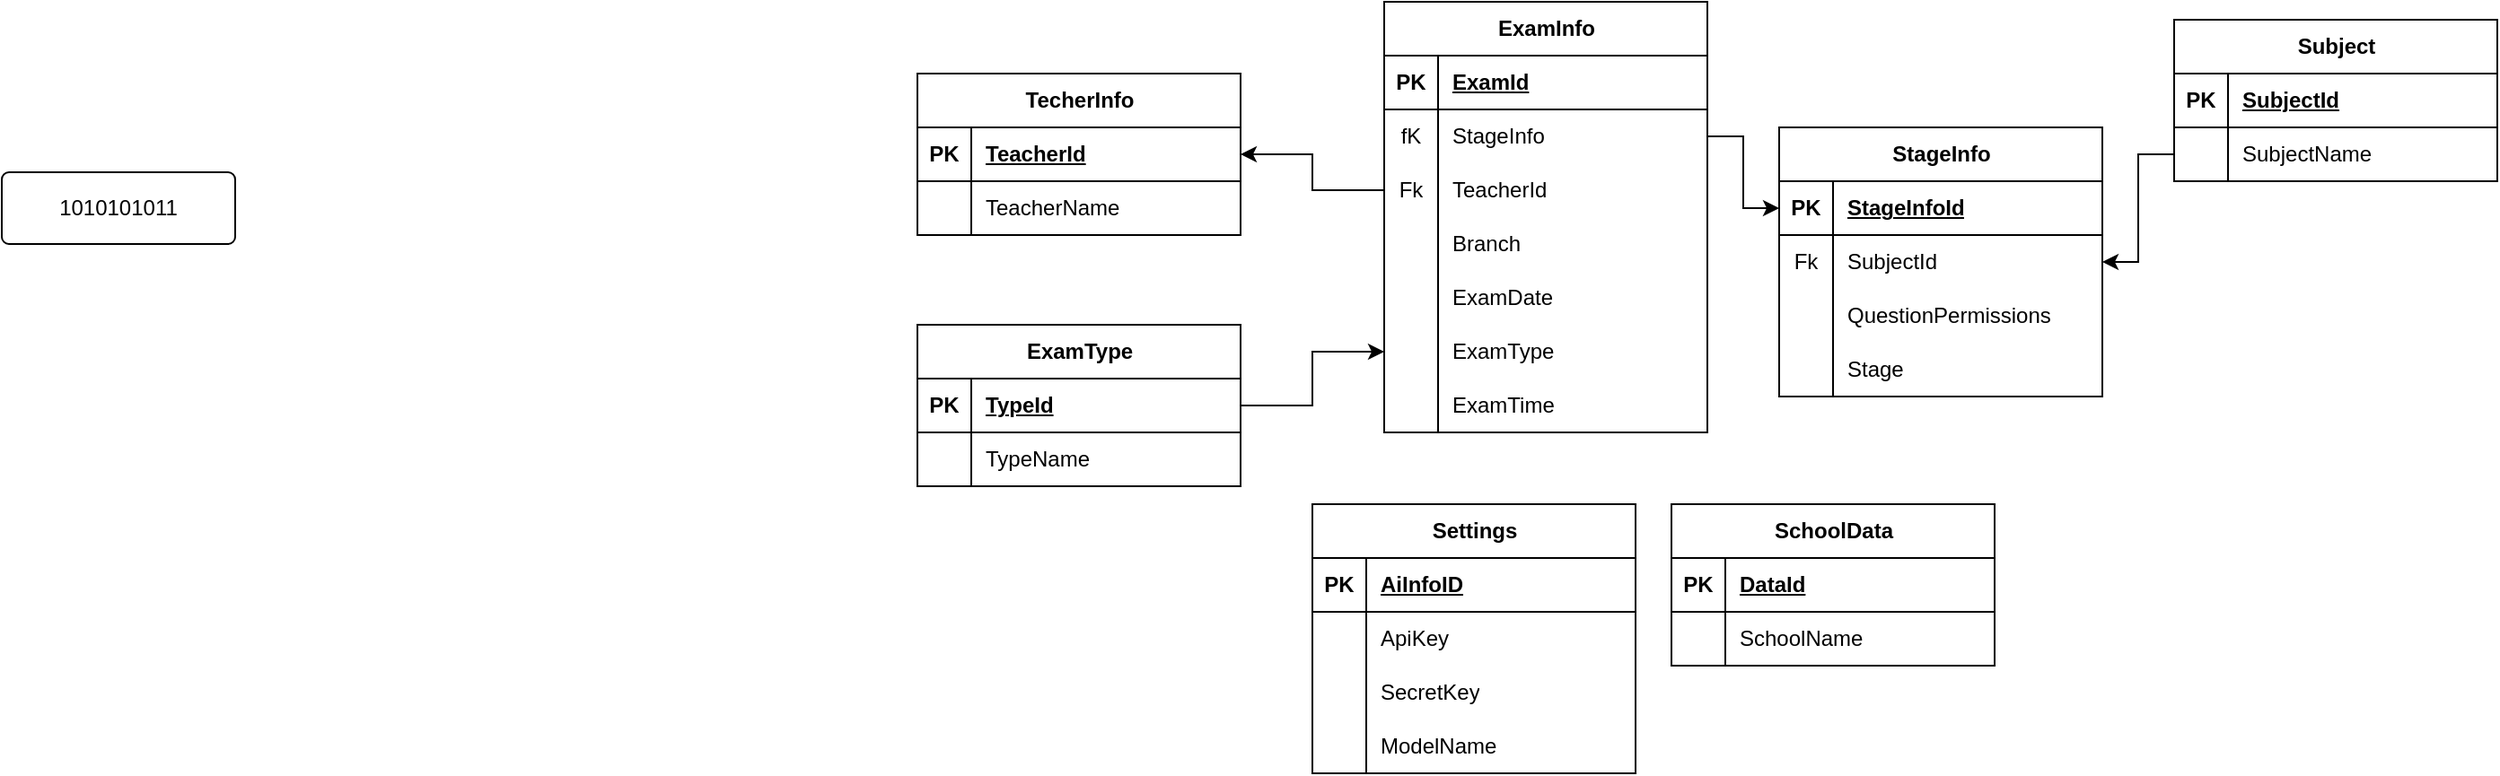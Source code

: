 <mxfile version="26.0.16">
  <diagram name="Page-1" id="c-qtMpob5leWmz0OswSo">
    <mxGraphModel dx="2069" dy="713" grid="1" gridSize="10" guides="1" tooltips="1" connect="1" arrows="1" fold="1" page="1" pageScale="1" pageWidth="850" pageHeight="1100" math="0" shadow="0">
      <root>
        <mxCell id="0" />
        <mxCell id="1" parent="0" />
        <mxCell id="cjpZHQj2G5E30tIpEvVs-1" value="Settings" style="shape=table;startSize=30;container=1;collapsible=1;childLayout=tableLayout;fixedRows=1;rowLines=0;fontStyle=1;align=center;resizeLast=1;html=1;" vertex="1" parent="1">
          <mxGeometry x="50" y="290" width="180" height="150" as="geometry" />
        </mxCell>
        <mxCell id="cjpZHQj2G5E30tIpEvVs-2" value="" style="shape=tableRow;horizontal=0;startSize=0;swimlaneHead=0;swimlaneBody=0;fillColor=none;collapsible=0;dropTarget=0;points=[[0,0.5],[1,0.5]];portConstraint=eastwest;top=0;left=0;right=0;bottom=1;" vertex="1" parent="cjpZHQj2G5E30tIpEvVs-1">
          <mxGeometry y="30" width="180" height="30" as="geometry" />
        </mxCell>
        <mxCell id="cjpZHQj2G5E30tIpEvVs-3" value="PK" style="shape=partialRectangle;connectable=0;fillColor=none;top=0;left=0;bottom=0;right=0;fontStyle=1;overflow=hidden;whiteSpace=wrap;html=1;" vertex="1" parent="cjpZHQj2G5E30tIpEvVs-2">
          <mxGeometry width="30" height="30" as="geometry">
            <mxRectangle width="30" height="30" as="alternateBounds" />
          </mxGeometry>
        </mxCell>
        <mxCell id="cjpZHQj2G5E30tIpEvVs-4" value="AiInfoID" style="shape=partialRectangle;connectable=0;fillColor=none;top=0;left=0;bottom=0;right=0;align=left;spacingLeft=6;fontStyle=5;overflow=hidden;whiteSpace=wrap;html=1;" vertex="1" parent="cjpZHQj2G5E30tIpEvVs-2">
          <mxGeometry x="30" width="150" height="30" as="geometry">
            <mxRectangle width="150" height="30" as="alternateBounds" />
          </mxGeometry>
        </mxCell>
        <mxCell id="cjpZHQj2G5E30tIpEvVs-5" value="" style="shape=tableRow;horizontal=0;startSize=0;swimlaneHead=0;swimlaneBody=0;fillColor=none;collapsible=0;dropTarget=0;points=[[0,0.5],[1,0.5]];portConstraint=eastwest;top=0;left=0;right=0;bottom=0;" vertex="1" parent="cjpZHQj2G5E30tIpEvVs-1">
          <mxGeometry y="60" width="180" height="30" as="geometry" />
        </mxCell>
        <mxCell id="cjpZHQj2G5E30tIpEvVs-6" value="" style="shape=partialRectangle;connectable=0;fillColor=none;top=0;left=0;bottom=0;right=0;editable=1;overflow=hidden;whiteSpace=wrap;html=1;" vertex="1" parent="cjpZHQj2G5E30tIpEvVs-5">
          <mxGeometry width="30" height="30" as="geometry">
            <mxRectangle width="30" height="30" as="alternateBounds" />
          </mxGeometry>
        </mxCell>
        <mxCell id="cjpZHQj2G5E30tIpEvVs-7" value="ApiKey" style="shape=partialRectangle;connectable=0;fillColor=none;top=0;left=0;bottom=0;right=0;align=left;spacingLeft=6;overflow=hidden;whiteSpace=wrap;html=1;" vertex="1" parent="cjpZHQj2G5E30tIpEvVs-5">
          <mxGeometry x="30" width="150" height="30" as="geometry">
            <mxRectangle width="150" height="30" as="alternateBounds" />
          </mxGeometry>
        </mxCell>
        <mxCell id="cjpZHQj2G5E30tIpEvVs-8" value="" style="shape=tableRow;horizontal=0;startSize=0;swimlaneHead=0;swimlaneBody=0;fillColor=none;collapsible=0;dropTarget=0;points=[[0,0.5],[1,0.5]];portConstraint=eastwest;top=0;left=0;right=0;bottom=0;" vertex="1" parent="cjpZHQj2G5E30tIpEvVs-1">
          <mxGeometry y="90" width="180" height="30" as="geometry" />
        </mxCell>
        <mxCell id="cjpZHQj2G5E30tIpEvVs-9" value="" style="shape=partialRectangle;connectable=0;fillColor=none;top=0;left=0;bottom=0;right=0;editable=1;overflow=hidden;whiteSpace=wrap;html=1;" vertex="1" parent="cjpZHQj2G5E30tIpEvVs-8">
          <mxGeometry width="30" height="30" as="geometry">
            <mxRectangle width="30" height="30" as="alternateBounds" />
          </mxGeometry>
        </mxCell>
        <mxCell id="cjpZHQj2G5E30tIpEvVs-10" value="SecretKey" style="shape=partialRectangle;connectable=0;fillColor=none;top=0;left=0;bottom=0;right=0;align=left;spacingLeft=6;overflow=hidden;whiteSpace=wrap;html=1;" vertex="1" parent="cjpZHQj2G5E30tIpEvVs-8">
          <mxGeometry x="30" width="150" height="30" as="geometry">
            <mxRectangle width="150" height="30" as="alternateBounds" />
          </mxGeometry>
        </mxCell>
        <mxCell id="cjpZHQj2G5E30tIpEvVs-11" value="" style="shape=tableRow;horizontal=0;startSize=0;swimlaneHead=0;swimlaneBody=0;fillColor=none;collapsible=0;dropTarget=0;points=[[0,0.5],[1,0.5]];portConstraint=eastwest;top=0;left=0;right=0;bottom=0;" vertex="1" parent="cjpZHQj2G5E30tIpEvVs-1">
          <mxGeometry y="120" width="180" height="30" as="geometry" />
        </mxCell>
        <mxCell id="cjpZHQj2G5E30tIpEvVs-12" value="" style="shape=partialRectangle;connectable=0;fillColor=none;top=0;left=0;bottom=0;right=0;editable=1;overflow=hidden;whiteSpace=wrap;html=1;" vertex="1" parent="cjpZHQj2G5E30tIpEvVs-11">
          <mxGeometry width="30" height="30" as="geometry">
            <mxRectangle width="30" height="30" as="alternateBounds" />
          </mxGeometry>
        </mxCell>
        <mxCell id="cjpZHQj2G5E30tIpEvVs-13" value="ModelName" style="shape=partialRectangle;connectable=0;fillColor=none;top=0;left=0;bottom=0;right=0;align=left;spacingLeft=6;overflow=hidden;whiteSpace=wrap;html=1;" vertex="1" parent="cjpZHQj2G5E30tIpEvVs-11">
          <mxGeometry x="30" width="150" height="30" as="geometry">
            <mxRectangle width="150" height="30" as="alternateBounds" />
          </mxGeometry>
        </mxCell>
        <mxCell id="cjpZHQj2G5E30tIpEvVs-45" value="SchoolData" style="shape=table;startSize=30;container=1;collapsible=1;childLayout=tableLayout;fixedRows=1;rowLines=0;fontStyle=1;align=center;resizeLast=1;html=1;" vertex="1" parent="1">
          <mxGeometry x="250" y="290" width="180" height="90" as="geometry" />
        </mxCell>
        <mxCell id="cjpZHQj2G5E30tIpEvVs-46" value="" style="shape=tableRow;horizontal=0;startSize=0;swimlaneHead=0;swimlaneBody=0;fillColor=none;collapsible=0;dropTarget=0;points=[[0,0.5],[1,0.5]];portConstraint=eastwest;top=0;left=0;right=0;bottom=1;" vertex="1" parent="cjpZHQj2G5E30tIpEvVs-45">
          <mxGeometry y="30" width="180" height="30" as="geometry" />
        </mxCell>
        <mxCell id="cjpZHQj2G5E30tIpEvVs-47" value="PK" style="shape=partialRectangle;connectable=0;fillColor=none;top=0;left=0;bottom=0;right=0;fontStyle=1;overflow=hidden;whiteSpace=wrap;html=1;" vertex="1" parent="cjpZHQj2G5E30tIpEvVs-46">
          <mxGeometry width="30" height="30" as="geometry">
            <mxRectangle width="30" height="30" as="alternateBounds" />
          </mxGeometry>
        </mxCell>
        <mxCell id="cjpZHQj2G5E30tIpEvVs-48" value="DataId" style="shape=partialRectangle;connectable=0;fillColor=none;top=0;left=0;bottom=0;right=0;align=left;spacingLeft=6;fontStyle=5;overflow=hidden;whiteSpace=wrap;html=1;" vertex="1" parent="cjpZHQj2G5E30tIpEvVs-46">
          <mxGeometry x="30" width="150" height="30" as="geometry">
            <mxRectangle width="150" height="30" as="alternateBounds" />
          </mxGeometry>
        </mxCell>
        <mxCell id="cjpZHQj2G5E30tIpEvVs-49" value="" style="shape=tableRow;horizontal=0;startSize=0;swimlaneHead=0;swimlaneBody=0;fillColor=none;collapsible=0;dropTarget=0;points=[[0,0.5],[1,0.5]];portConstraint=eastwest;top=0;left=0;right=0;bottom=0;" vertex="1" parent="cjpZHQj2G5E30tIpEvVs-45">
          <mxGeometry y="60" width="180" height="30" as="geometry" />
        </mxCell>
        <mxCell id="cjpZHQj2G5E30tIpEvVs-50" value="" style="shape=partialRectangle;connectable=0;fillColor=none;top=0;left=0;bottom=0;right=0;editable=1;overflow=hidden;whiteSpace=wrap;html=1;" vertex="1" parent="cjpZHQj2G5E30tIpEvVs-49">
          <mxGeometry width="30" height="30" as="geometry">
            <mxRectangle width="30" height="30" as="alternateBounds" />
          </mxGeometry>
        </mxCell>
        <mxCell id="cjpZHQj2G5E30tIpEvVs-51" value="SchoolName" style="shape=partialRectangle;connectable=0;fillColor=none;top=0;left=0;bottom=0;right=0;align=left;spacingLeft=6;overflow=hidden;whiteSpace=wrap;html=1;" vertex="1" parent="cjpZHQj2G5E30tIpEvVs-49">
          <mxGeometry x="30" width="150" height="30" as="geometry">
            <mxRectangle width="150" height="30" as="alternateBounds" />
          </mxGeometry>
        </mxCell>
        <mxCell id="cjpZHQj2G5E30tIpEvVs-97" style="edgeStyle=orthogonalEdgeStyle;rounded=0;orthogonalLoop=1;jettySize=auto;html=1;" edge="1" parent="1" target="cjpZHQj2G5E30tIpEvVs-88">
          <mxGeometry relative="1" as="geometry">
            <mxPoint x="335" y="505" as="sourcePoint" />
          </mxGeometry>
        </mxCell>
        <mxCell id="cjpZHQj2G5E30tIpEvVs-99" value="TecherInfo" style="shape=table;startSize=30;container=1;collapsible=1;childLayout=tableLayout;fixedRows=1;rowLines=0;fontStyle=1;align=center;resizeLast=1;html=1;" vertex="1" parent="1">
          <mxGeometry x="-170" y="50" width="180" height="90" as="geometry" />
        </mxCell>
        <mxCell id="cjpZHQj2G5E30tIpEvVs-100" value="" style="shape=tableRow;horizontal=0;startSize=0;swimlaneHead=0;swimlaneBody=0;fillColor=none;collapsible=0;dropTarget=0;points=[[0,0.5],[1,0.5]];portConstraint=eastwest;top=0;left=0;right=0;bottom=1;" vertex="1" parent="cjpZHQj2G5E30tIpEvVs-99">
          <mxGeometry y="30" width="180" height="30" as="geometry" />
        </mxCell>
        <mxCell id="cjpZHQj2G5E30tIpEvVs-101" value="PK" style="shape=partialRectangle;connectable=0;fillColor=none;top=0;left=0;bottom=0;right=0;fontStyle=1;overflow=hidden;whiteSpace=wrap;html=1;" vertex="1" parent="cjpZHQj2G5E30tIpEvVs-100">
          <mxGeometry width="30" height="30" as="geometry">
            <mxRectangle width="30" height="30" as="alternateBounds" />
          </mxGeometry>
        </mxCell>
        <mxCell id="cjpZHQj2G5E30tIpEvVs-102" value="TeacherId" style="shape=partialRectangle;connectable=0;fillColor=none;top=0;left=0;bottom=0;right=0;align=left;spacingLeft=6;fontStyle=5;overflow=hidden;whiteSpace=wrap;html=1;" vertex="1" parent="cjpZHQj2G5E30tIpEvVs-100">
          <mxGeometry x="30" width="150" height="30" as="geometry">
            <mxRectangle width="150" height="30" as="alternateBounds" />
          </mxGeometry>
        </mxCell>
        <mxCell id="cjpZHQj2G5E30tIpEvVs-103" value="" style="shape=tableRow;horizontal=0;startSize=0;swimlaneHead=0;swimlaneBody=0;fillColor=none;collapsible=0;dropTarget=0;points=[[0,0.5],[1,0.5]];portConstraint=eastwest;top=0;left=0;right=0;bottom=0;" vertex="1" parent="cjpZHQj2G5E30tIpEvVs-99">
          <mxGeometry y="60" width="180" height="30" as="geometry" />
        </mxCell>
        <mxCell id="cjpZHQj2G5E30tIpEvVs-104" value="" style="shape=partialRectangle;connectable=0;fillColor=none;top=0;left=0;bottom=0;right=0;editable=1;overflow=hidden;whiteSpace=wrap;html=1;" vertex="1" parent="cjpZHQj2G5E30tIpEvVs-103">
          <mxGeometry width="30" height="30" as="geometry">
            <mxRectangle width="30" height="30" as="alternateBounds" />
          </mxGeometry>
        </mxCell>
        <mxCell id="cjpZHQj2G5E30tIpEvVs-105" value="TeacherName" style="shape=partialRectangle;connectable=0;fillColor=none;top=0;left=0;bottom=0;right=0;align=left;spacingLeft=6;overflow=hidden;whiteSpace=wrap;html=1;" vertex="1" parent="cjpZHQj2G5E30tIpEvVs-103">
          <mxGeometry x="30" width="150" height="30" as="geometry">
            <mxRectangle width="150" height="30" as="alternateBounds" />
          </mxGeometry>
        </mxCell>
        <mxCell id="cjpZHQj2G5E30tIpEvVs-112" value="ExamInfo" style="shape=table;startSize=30;container=1;collapsible=1;childLayout=tableLayout;fixedRows=1;rowLines=0;fontStyle=1;align=center;resizeLast=1;html=1;" vertex="1" parent="1">
          <mxGeometry x="90" y="10" width="180" height="240" as="geometry" />
        </mxCell>
        <mxCell id="cjpZHQj2G5E30tIpEvVs-113" value="" style="shape=tableRow;horizontal=0;startSize=0;swimlaneHead=0;swimlaneBody=0;fillColor=none;collapsible=0;dropTarget=0;points=[[0,0.5],[1,0.5]];portConstraint=eastwest;top=0;left=0;right=0;bottom=1;" vertex="1" parent="cjpZHQj2G5E30tIpEvVs-112">
          <mxGeometry y="30" width="180" height="30" as="geometry" />
        </mxCell>
        <mxCell id="cjpZHQj2G5E30tIpEvVs-114" value="PK" style="shape=partialRectangle;connectable=0;fillColor=none;top=0;left=0;bottom=0;right=0;fontStyle=1;overflow=hidden;whiteSpace=wrap;html=1;" vertex="1" parent="cjpZHQj2G5E30tIpEvVs-113">
          <mxGeometry width="30" height="30" as="geometry">
            <mxRectangle width="30" height="30" as="alternateBounds" />
          </mxGeometry>
        </mxCell>
        <mxCell id="cjpZHQj2G5E30tIpEvVs-115" value="ExamId" style="shape=partialRectangle;connectable=0;fillColor=none;top=0;left=0;bottom=0;right=0;align=left;spacingLeft=6;fontStyle=5;overflow=hidden;whiteSpace=wrap;html=1;" vertex="1" parent="cjpZHQj2G5E30tIpEvVs-113">
          <mxGeometry x="30" width="150" height="30" as="geometry">
            <mxRectangle width="150" height="30" as="alternateBounds" />
          </mxGeometry>
        </mxCell>
        <mxCell id="cjpZHQj2G5E30tIpEvVs-116" value="" style="shape=tableRow;horizontal=0;startSize=0;swimlaneHead=0;swimlaneBody=0;fillColor=none;collapsible=0;dropTarget=0;points=[[0,0.5],[1,0.5]];portConstraint=eastwest;top=0;left=0;right=0;bottom=0;" vertex="1" parent="cjpZHQj2G5E30tIpEvVs-112">
          <mxGeometry y="60" width="180" height="30" as="geometry" />
        </mxCell>
        <mxCell id="cjpZHQj2G5E30tIpEvVs-117" value="fK" style="shape=partialRectangle;connectable=0;fillColor=none;top=0;left=0;bottom=0;right=0;editable=1;overflow=hidden;whiteSpace=wrap;html=1;" vertex="1" parent="cjpZHQj2G5E30tIpEvVs-116">
          <mxGeometry width="30" height="30" as="geometry">
            <mxRectangle width="30" height="30" as="alternateBounds" />
          </mxGeometry>
        </mxCell>
        <mxCell id="cjpZHQj2G5E30tIpEvVs-118" value="StageInfo" style="shape=partialRectangle;connectable=0;fillColor=none;top=0;left=0;bottom=0;right=0;align=left;spacingLeft=6;overflow=hidden;whiteSpace=wrap;html=1;" vertex="1" parent="cjpZHQj2G5E30tIpEvVs-116">
          <mxGeometry x="30" width="150" height="30" as="geometry">
            <mxRectangle width="150" height="30" as="alternateBounds" />
          </mxGeometry>
        </mxCell>
        <mxCell id="cjpZHQj2G5E30tIpEvVs-119" value="" style="shape=tableRow;horizontal=0;startSize=0;swimlaneHead=0;swimlaneBody=0;fillColor=none;collapsible=0;dropTarget=0;points=[[0,0.5],[1,0.5]];portConstraint=eastwest;top=0;left=0;right=0;bottom=0;" vertex="1" parent="cjpZHQj2G5E30tIpEvVs-112">
          <mxGeometry y="90" width="180" height="30" as="geometry" />
        </mxCell>
        <mxCell id="cjpZHQj2G5E30tIpEvVs-120" value="Fk" style="shape=partialRectangle;connectable=0;fillColor=none;top=0;left=0;bottom=0;right=0;editable=1;overflow=hidden;whiteSpace=wrap;html=1;" vertex="1" parent="cjpZHQj2G5E30tIpEvVs-119">
          <mxGeometry width="30" height="30" as="geometry">
            <mxRectangle width="30" height="30" as="alternateBounds" />
          </mxGeometry>
        </mxCell>
        <mxCell id="cjpZHQj2G5E30tIpEvVs-121" value="TeacherId" style="shape=partialRectangle;connectable=0;fillColor=none;top=0;left=0;bottom=0;right=0;align=left;spacingLeft=6;overflow=hidden;whiteSpace=wrap;html=1;" vertex="1" parent="cjpZHQj2G5E30tIpEvVs-119">
          <mxGeometry x="30" width="150" height="30" as="geometry">
            <mxRectangle width="150" height="30" as="alternateBounds" />
          </mxGeometry>
        </mxCell>
        <mxCell id="cjpZHQj2G5E30tIpEvVs-134" style="shape=tableRow;horizontal=0;startSize=0;swimlaneHead=0;swimlaneBody=0;fillColor=none;collapsible=0;dropTarget=0;points=[[0,0.5],[1,0.5]];portConstraint=eastwest;top=0;left=0;right=0;bottom=0;" vertex="1" parent="cjpZHQj2G5E30tIpEvVs-112">
          <mxGeometry y="120" width="180" height="30" as="geometry" />
        </mxCell>
        <mxCell id="cjpZHQj2G5E30tIpEvVs-135" style="shape=partialRectangle;connectable=0;fillColor=none;top=0;left=0;bottom=0;right=0;editable=1;overflow=hidden;whiteSpace=wrap;html=1;" vertex="1" parent="cjpZHQj2G5E30tIpEvVs-134">
          <mxGeometry width="30" height="30" as="geometry">
            <mxRectangle width="30" height="30" as="alternateBounds" />
          </mxGeometry>
        </mxCell>
        <mxCell id="cjpZHQj2G5E30tIpEvVs-136" value="Branch" style="shape=partialRectangle;connectable=0;fillColor=none;top=0;left=0;bottom=0;right=0;align=left;spacingLeft=6;overflow=hidden;whiteSpace=wrap;html=1;" vertex="1" parent="cjpZHQj2G5E30tIpEvVs-134">
          <mxGeometry x="30" width="150" height="30" as="geometry">
            <mxRectangle width="150" height="30" as="alternateBounds" />
          </mxGeometry>
        </mxCell>
        <mxCell id="cjpZHQj2G5E30tIpEvVs-125" style="shape=tableRow;horizontal=0;startSize=0;swimlaneHead=0;swimlaneBody=0;fillColor=none;collapsible=0;dropTarget=0;points=[[0,0.5],[1,0.5]];portConstraint=eastwest;top=0;left=0;right=0;bottom=0;" vertex="1" parent="cjpZHQj2G5E30tIpEvVs-112">
          <mxGeometry y="150" width="180" height="30" as="geometry" />
        </mxCell>
        <mxCell id="cjpZHQj2G5E30tIpEvVs-126" style="shape=partialRectangle;connectable=0;fillColor=none;top=0;left=0;bottom=0;right=0;editable=1;overflow=hidden;whiteSpace=wrap;html=1;" vertex="1" parent="cjpZHQj2G5E30tIpEvVs-125">
          <mxGeometry width="30" height="30" as="geometry">
            <mxRectangle width="30" height="30" as="alternateBounds" />
          </mxGeometry>
        </mxCell>
        <mxCell id="cjpZHQj2G5E30tIpEvVs-127" value="ExamDate" style="shape=partialRectangle;connectable=0;fillColor=none;top=0;left=0;bottom=0;right=0;align=left;spacingLeft=6;overflow=hidden;whiteSpace=wrap;html=1;" vertex="1" parent="cjpZHQj2G5E30tIpEvVs-125">
          <mxGeometry x="30" width="150" height="30" as="geometry">
            <mxRectangle width="150" height="30" as="alternateBounds" />
          </mxGeometry>
        </mxCell>
        <mxCell id="cjpZHQj2G5E30tIpEvVs-128" style="shape=tableRow;horizontal=0;startSize=0;swimlaneHead=0;swimlaneBody=0;fillColor=none;collapsible=0;dropTarget=0;points=[[0,0.5],[1,0.5]];portConstraint=eastwest;top=0;left=0;right=0;bottom=0;" vertex="1" parent="cjpZHQj2G5E30tIpEvVs-112">
          <mxGeometry y="180" width="180" height="30" as="geometry" />
        </mxCell>
        <mxCell id="cjpZHQj2G5E30tIpEvVs-129" style="shape=partialRectangle;connectable=0;fillColor=none;top=0;left=0;bottom=0;right=0;editable=1;overflow=hidden;whiteSpace=wrap;html=1;" vertex="1" parent="cjpZHQj2G5E30tIpEvVs-128">
          <mxGeometry width="30" height="30" as="geometry">
            <mxRectangle width="30" height="30" as="alternateBounds" />
          </mxGeometry>
        </mxCell>
        <mxCell id="cjpZHQj2G5E30tIpEvVs-130" value="ExamType" style="shape=partialRectangle;connectable=0;fillColor=none;top=0;left=0;bottom=0;right=0;align=left;spacingLeft=6;overflow=hidden;whiteSpace=wrap;html=1;" vertex="1" parent="cjpZHQj2G5E30tIpEvVs-128">
          <mxGeometry x="30" width="150" height="30" as="geometry">
            <mxRectangle width="150" height="30" as="alternateBounds" />
          </mxGeometry>
        </mxCell>
        <mxCell id="cjpZHQj2G5E30tIpEvVs-131" style="shape=tableRow;horizontal=0;startSize=0;swimlaneHead=0;swimlaneBody=0;fillColor=none;collapsible=0;dropTarget=0;points=[[0,0.5],[1,0.5]];portConstraint=eastwest;top=0;left=0;right=0;bottom=0;" vertex="1" parent="cjpZHQj2G5E30tIpEvVs-112">
          <mxGeometry y="210" width="180" height="30" as="geometry" />
        </mxCell>
        <mxCell id="cjpZHQj2G5E30tIpEvVs-132" style="shape=partialRectangle;connectable=0;fillColor=none;top=0;left=0;bottom=0;right=0;editable=1;overflow=hidden;whiteSpace=wrap;html=1;" vertex="1" parent="cjpZHQj2G5E30tIpEvVs-131">
          <mxGeometry width="30" height="30" as="geometry">
            <mxRectangle width="30" height="30" as="alternateBounds" />
          </mxGeometry>
        </mxCell>
        <mxCell id="cjpZHQj2G5E30tIpEvVs-133" value="ExamTime" style="shape=partialRectangle;connectable=0;fillColor=none;top=0;left=0;bottom=0;right=0;align=left;spacingLeft=6;overflow=hidden;whiteSpace=wrap;html=1;" vertex="1" parent="cjpZHQj2G5E30tIpEvVs-131">
          <mxGeometry x="30" width="150" height="30" as="geometry">
            <mxRectangle width="150" height="30" as="alternateBounds" />
          </mxGeometry>
        </mxCell>
        <mxCell id="cjpZHQj2G5E30tIpEvVs-137" style="edgeStyle=orthogonalEdgeStyle;rounded=0;orthogonalLoop=1;jettySize=auto;html=1;" edge="1" parent="1" source="cjpZHQj2G5E30tIpEvVs-119" target="cjpZHQj2G5E30tIpEvVs-100">
          <mxGeometry relative="1" as="geometry" />
        </mxCell>
        <mxCell id="cjpZHQj2G5E30tIpEvVs-140" value="Subject" style="shape=table;startSize=30;container=1;collapsible=1;childLayout=tableLayout;fixedRows=1;rowLines=0;fontStyle=1;align=center;resizeLast=1;html=1;" vertex="1" parent="1">
          <mxGeometry x="530" y="20" width="180" height="90" as="geometry" />
        </mxCell>
        <mxCell id="cjpZHQj2G5E30tIpEvVs-141" value="" style="shape=tableRow;horizontal=0;startSize=0;swimlaneHead=0;swimlaneBody=0;fillColor=none;collapsible=0;dropTarget=0;points=[[0,0.5],[1,0.5]];portConstraint=eastwest;top=0;left=0;right=0;bottom=1;" vertex="1" parent="cjpZHQj2G5E30tIpEvVs-140">
          <mxGeometry y="30" width="180" height="30" as="geometry" />
        </mxCell>
        <mxCell id="cjpZHQj2G5E30tIpEvVs-142" value="PK" style="shape=partialRectangle;connectable=0;fillColor=none;top=0;left=0;bottom=0;right=0;fontStyle=1;overflow=hidden;whiteSpace=wrap;html=1;" vertex="1" parent="cjpZHQj2G5E30tIpEvVs-141">
          <mxGeometry width="30" height="30" as="geometry">
            <mxRectangle width="30" height="30" as="alternateBounds" />
          </mxGeometry>
        </mxCell>
        <mxCell id="cjpZHQj2G5E30tIpEvVs-143" value="SubjectId" style="shape=partialRectangle;connectable=0;fillColor=none;top=0;left=0;bottom=0;right=0;align=left;spacingLeft=6;fontStyle=5;overflow=hidden;whiteSpace=wrap;html=1;" vertex="1" parent="cjpZHQj2G5E30tIpEvVs-141">
          <mxGeometry x="30" width="150" height="30" as="geometry">
            <mxRectangle width="150" height="30" as="alternateBounds" />
          </mxGeometry>
        </mxCell>
        <mxCell id="cjpZHQj2G5E30tIpEvVs-144" value="" style="shape=tableRow;horizontal=0;startSize=0;swimlaneHead=0;swimlaneBody=0;fillColor=none;collapsible=0;dropTarget=0;points=[[0,0.5],[1,0.5]];portConstraint=eastwest;top=0;left=0;right=0;bottom=0;" vertex="1" parent="cjpZHQj2G5E30tIpEvVs-140">
          <mxGeometry y="60" width="180" height="30" as="geometry" />
        </mxCell>
        <mxCell id="cjpZHQj2G5E30tIpEvVs-145" value="" style="shape=partialRectangle;connectable=0;fillColor=none;top=0;left=0;bottom=0;right=0;editable=1;overflow=hidden;whiteSpace=wrap;html=1;" vertex="1" parent="cjpZHQj2G5E30tIpEvVs-144">
          <mxGeometry width="30" height="30" as="geometry">
            <mxRectangle width="30" height="30" as="alternateBounds" />
          </mxGeometry>
        </mxCell>
        <mxCell id="cjpZHQj2G5E30tIpEvVs-146" value="SubjectName" style="shape=partialRectangle;connectable=0;fillColor=none;top=0;left=0;bottom=0;right=0;align=left;spacingLeft=6;overflow=hidden;whiteSpace=wrap;html=1;" vertex="1" parent="cjpZHQj2G5E30tIpEvVs-144">
          <mxGeometry x="30" width="150" height="30" as="geometry">
            <mxRectangle width="150" height="30" as="alternateBounds" />
          </mxGeometry>
        </mxCell>
        <mxCell id="cjpZHQj2G5E30tIpEvVs-154" value="ExamType" style="shape=table;startSize=30;container=1;collapsible=1;childLayout=tableLayout;fixedRows=1;rowLines=0;fontStyle=1;align=center;resizeLast=1;html=1;" vertex="1" parent="1">
          <mxGeometry x="-170" y="190" width="180" height="90" as="geometry" />
        </mxCell>
        <mxCell id="cjpZHQj2G5E30tIpEvVs-155" value="" style="shape=tableRow;horizontal=0;startSize=0;swimlaneHead=0;swimlaneBody=0;fillColor=none;collapsible=0;dropTarget=0;points=[[0,0.5],[1,0.5]];portConstraint=eastwest;top=0;left=0;right=0;bottom=1;" vertex="1" parent="cjpZHQj2G5E30tIpEvVs-154">
          <mxGeometry y="30" width="180" height="30" as="geometry" />
        </mxCell>
        <mxCell id="cjpZHQj2G5E30tIpEvVs-156" value="PK" style="shape=partialRectangle;connectable=0;fillColor=none;top=0;left=0;bottom=0;right=0;fontStyle=1;overflow=hidden;whiteSpace=wrap;html=1;" vertex="1" parent="cjpZHQj2G5E30tIpEvVs-155">
          <mxGeometry width="30" height="30" as="geometry">
            <mxRectangle width="30" height="30" as="alternateBounds" />
          </mxGeometry>
        </mxCell>
        <mxCell id="cjpZHQj2G5E30tIpEvVs-157" value="TypeId" style="shape=partialRectangle;connectable=0;fillColor=none;top=0;left=0;bottom=0;right=0;align=left;spacingLeft=6;fontStyle=5;overflow=hidden;whiteSpace=wrap;html=1;" vertex="1" parent="cjpZHQj2G5E30tIpEvVs-155">
          <mxGeometry x="30" width="150" height="30" as="geometry">
            <mxRectangle width="150" height="30" as="alternateBounds" />
          </mxGeometry>
        </mxCell>
        <mxCell id="cjpZHQj2G5E30tIpEvVs-158" value="" style="shape=tableRow;horizontal=0;startSize=0;swimlaneHead=0;swimlaneBody=0;fillColor=none;collapsible=0;dropTarget=0;points=[[0,0.5],[1,0.5]];portConstraint=eastwest;top=0;left=0;right=0;bottom=0;" vertex="1" parent="cjpZHQj2G5E30tIpEvVs-154">
          <mxGeometry y="60" width="180" height="30" as="geometry" />
        </mxCell>
        <mxCell id="cjpZHQj2G5E30tIpEvVs-159" value="" style="shape=partialRectangle;connectable=0;fillColor=none;top=0;left=0;bottom=0;right=0;editable=1;overflow=hidden;whiteSpace=wrap;html=1;" vertex="1" parent="cjpZHQj2G5E30tIpEvVs-158">
          <mxGeometry width="30" height="30" as="geometry">
            <mxRectangle width="30" height="30" as="alternateBounds" />
          </mxGeometry>
        </mxCell>
        <mxCell id="cjpZHQj2G5E30tIpEvVs-160" value="&lt;div&gt;TypeName&lt;/div&gt;" style="shape=partialRectangle;connectable=0;fillColor=none;top=0;left=0;bottom=0;right=0;align=left;spacingLeft=6;overflow=hidden;whiteSpace=wrap;html=1;" vertex="1" parent="cjpZHQj2G5E30tIpEvVs-158">
          <mxGeometry x="30" width="150" height="30" as="geometry">
            <mxRectangle width="150" height="30" as="alternateBounds" />
          </mxGeometry>
        </mxCell>
        <mxCell id="cjpZHQj2G5E30tIpEvVs-167" style="edgeStyle=orthogonalEdgeStyle;rounded=0;orthogonalLoop=1;jettySize=auto;html=1;" edge="1" parent="1" source="cjpZHQj2G5E30tIpEvVs-155" target="cjpZHQj2G5E30tIpEvVs-128">
          <mxGeometry relative="1" as="geometry" />
        </mxCell>
        <mxCell id="cjpZHQj2G5E30tIpEvVs-171" value="StageInfo" style="shape=table;startSize=30;container=1;collapsible=1;childLayout=tableLayout;fixedRows=1;rowLines=0;fontStyle=1;align=center;resizeLast=1;html=1;" vertex="1" parent="1">
          <mxGeometry x="310" y="80" width="180" height="150" as="geometry" />
        </mxCell>
        <mxCell id="cjpZHQj2G5E30tIpEvVs-172" value="" style="shape=tableRow;horizontal=0;startSize=0;swimlaneHead=0;swimlaneBody=0;fillColor=none;collapsible=0;dropTarget=0;points=[[0,0.5],[1,0.5]];portConstraint=eastwest;top=0;left=0;right=0;bottom=1;" vertex="1" parent="cjpZHQj2G5E30tIpEvVs-171">
          <mxGeometry y="30" width="180" height="30" as="geometry" />
        </mxCell>
        <mxCell id="cjpZHQj2G5E30tIpEvVs-173" value="PK" style="shape=partialRectangle;connectable=0;fillColor=none;top=0;left=0;bottom=0;right=0;fontStyle=1;overflow=hidden;whiteSpace=wrap;html=1;" vertex="1" parent="cjpZHQj2G5E30tIpEvVs-172">
          <mxGeometry width="30" height="30" as="geometry">
            <mxRectangle width="30" height="30" as="alternateBounds" />
          </mxGeometry>
        </mxCell>
        <mxCell id="cjpZHQj2G5E30tIpEvVs-174" value="StageInfoId" style="shape=partialRectangle;connectable=0;fillColor=none;top=0;left=0;bottom=0;right=0;align=left;spacingLeft=6;fontStyle=5;overflow=hidden;whiteSpace=wrap;html=1;" vertex="1" parent="cjpZHQj2G5E30tIpEvVs-172">
          <mxGeometry x="30" width="150" height="30" as="geometry">
            <mxRectangle width="150" height="30" as="alternateBounds" />
          </mxGeometry>
        </mxCell>
        <mxCell id="cjpZHQj2G5E30tIpEvVs-175" value="" style="shape=tableRow;horizontal=0;startSize=0;swimlaneHead=0;swimlaneBody=0;fillColor=none;collapsible=0;dropTarget=0;points=[[0,0.5],[1,0.5]];portConstraint=eastwest;top=0;left=0;right=0;bottom=0;" vertex="1" parent="cjpZHQj2G5E30tIpEvVs-171">
          <mxGeometry y="60" width="180" height="30" as="geometry" />
        </mxCell>
        <mxCell id="cjpZHQj2G5E30tIpEvVs-176" value="Fk" style="shape=partialRectangle;connectable=0;fillColor=none;top=0;left=0;bottom=0;right=0;editable=1;overflow=hidden;whiteSpace=wrap;html=1;" vertex="1" parent="cjpZHQj2G5E30tIpEvVs-175">
          <mxGeometry width="30" height="30" as="geometry">
            <mxRectangle width="30" height="30" as="alternateBounds" />
          </mxGeometry>
        </mxCell>
        <mxCell id="cjpZHQj2G5E30tIpEvVs-177" value="SubjectId" style="shape=partialRectangle;connectable=0;fillColor=none;top=0;left=0;bottom=0;right=0;align=left;spacingLeft=6;overflow=hidden;whiteSpace=wrap;html=1;" vertex="1" parent="cjpZHQj2G5E30tIpEvVs-175">
          <mxGeometry x="30" width="150" height="30" as="geometry">
            <mxRectangle width="150" height="30" as="alternateBounds" />
          </mxGeometry>
        </mxCell>
        <mxCell id="cjpZHQj2G5E30tIpEvVs-178" value="" style="shape=tableRow;horizontal=0;startSize=0;swimlaneHead=0;swimlaneBody=0;fillColor=none;collapsible=0;dropTarget=0;points=[[0,0.5],[1,0.5]];portConstraint=eastwest;top=0;left=0;right=0;bottom=0;" vertex="1" parent="cjpZHQj2G5E30tIpEvVs-171">
          <mxGeometry y="90" width="180" height="30" as="geometry" />
        </mxCell>
        <mxCell id="cjpZHQj2G5E30tIpEvVs-179" value="" style="shape=partialRectangle;connectable=0;fillColor=none;top=0;left=0;bottom=0;right=0;editable=1;overflow=hidden;whiteSpace=wrap;html=1;" vertex="1" parent="cjpZHQj2G5E30tIpEvVs-178">
          <mxGeometry width="30" height="30" as="geometry">
            <mxRectangle width="30" height="30" as="alternateBounds" />
          </mxGeometry>
        </mxCell>
        <mxCell id="cjpZHQj2G5E30tIpEvVs-180" value="QuestionPermissions" style="shape=partialRectangle;connectable=0;fillColor=none;top=0;left=0;bottom=0;right=0;align=left;spacingLeft=6;overflow=hidden;whiteSpace=wrap;html=1;" vertex="1" parent="cjpZHQj2G5E30tIpEvVs-178">
          <mxGeometry x="30" width="150" height="30" as="geometry">
            <mxRectangle width="150" height="30" as="alternateBounds" />
          </mxGeometry>
        </mxCell>
        <mxCell id="cjpZHQj2G5E30tIpEvVs-181" value="" style="shape=tableRow;horizontal=0;startSize=0;swimlaneHead=0;swimlaneBody=0;fillColor=none;collapsible=0;dropTarget=0;points=[[0,0.5],[1,0.5]];portConstraint=eastwest;top=0;left=0;right=0;bottom=0;" vertex="1" parent="cjpZHQj2G5E30tIpEvVs-171">
          <mxGeometry y="120" width="180" height="30" as="geometry" />
        </mxCell>
        <mxCell id="cjpZHQj2G5E30tIpEvVs-182" value="" style="shape=partialRectangle;connectable=0;fillColor=none;top=0;left=0;bottom=0;right=0;editable=1;overflow=hidden;whiteSpace=wrap;html=1;" vertex="1" parent="cjpZHQj2G5E30tIpEvVs-181">
          <mxGeometry width="30" height="30" as="geometry">
            <mxRectangle width="30" height="30" as="alternateBounds" />
          </mxGeometry>
        </mxCell>
        <mxCell id="cjpZHQj2G5E30tIpEvVs-183" value="Stage" style="shape=partialRectangle;connectable=0;fillColor=none;top=0;left=0;bottom=0;right=0;align=left;spacingLeft=6;overflow=hidden;whiteSpace=wrap;html=1;" vertex="1" parent="cjpZHQj2G5E30tIpEvVs-181">
          <mxGeometry x="30" width="150" height="30" as="geometry">
            <mxRectangle width="150" height="30" as="alternateBounds" />
          </mxGeometry>
        </mxCell>
        <mxCell id="cjpZHQj2G5E30tIpEvVs-184" style="edgeStyle=orthogonalEdgeStyle;rounded=0;orthogonalLoop=1;jettySize=auto;html=1;" edge="1" parent="1" source="cjpZHQj2G5E30tIpEvVs-144" target="cjpZHQj2G5E30tIpEvVs-175">
          <mxGeometry relative="1" as="geometry" />
        </mxCell>
        <mxCell id="cjpZHQj2G5E30tIpEvVs-198" style="edgeStyle=orthogonalEdgeStyle;rounded=0;orthogonalLoop=1;jettySize=auto;html=1;" edge="1" parent="1" source="cjpZHQj2G5E30tIpEvVs-116" target="cjpZHQj2G5E30tIpEvVs-172">
          <mxGeometry relative="1" as="geometry" />
        </mxCell>
        <mxCell id="cjpZHQj2G5E30tIpEvVs-203" value="1010101011" style="rounded=1;arcSize=10;whiteSpace=wrap;html=1;align=center;" vertex="1" parent="1">
          <mxGeometry x="-680" y="105" width="130" height="40" as="geometry" />
        </mxCell>
      </root>
    </mxGraphModel>
  </diagram>
</mxfile>
